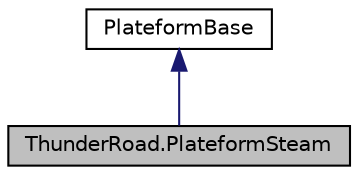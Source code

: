 digraph "ThunderRoad.PlateformSteam"
{
 // LATEX_PDF_SIZE
  edge [fontname="Helvetica",fontsize="10",labelfontname="Helvetica",labelfontsize="10"];
  node [fontname="Helvetica",fontsize="10",shape=record];
  Node1 [label="ThunderRoad.PlateformSteam",height=0.2,width=0.4,color="black", fillcolor="grey75", style="filled", fontcolor="black",tooltip="Class PlateformSteam. Implements the ThunderRoad.PlateformBase"];
  Node2 -> Node1 [dir="back",color="midnightblue",fontsize="10",style="solid",fontname="Helvetica"];
  Node2 [label="PlateformBase",height=0.2,width=0.4,color="black", fillcolor="white", style="filled",URL="$class_thunder_road_1_1_plateform_base.html",tooltip="Class PlateformBase."];
}
